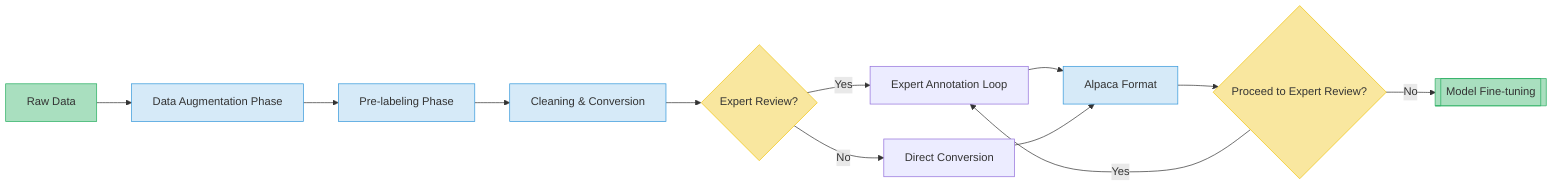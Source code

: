 flowchart LR
    A[Raw Data] --> B[Data Augmentation Phase]
    B --> C[Pre-labeling Phase]
    C --> D[Cleaning & Conversion]
    D --> E{Expert Review?}
    E -->|Yes| F[Expert Annotation Loop]
    E -->|No| G[Direct Conversion]
    F & G --> H[Alpaca Format]
    H --> I{Proceed to Expert Review?}
    I -->|Yes| F
    I -->|No| J[[Model Fine-tuning]]

    classDef phase fill:#D6EAF8,stroke:#3498DB;
    classDef decision fill:#F9E79F,stroke:#F1C40F;
    classDef final fill:#A9DFBF,stroke:#27AE60;
    class A,J final;
    class B,C,D,H phase;
    class E,I decision;